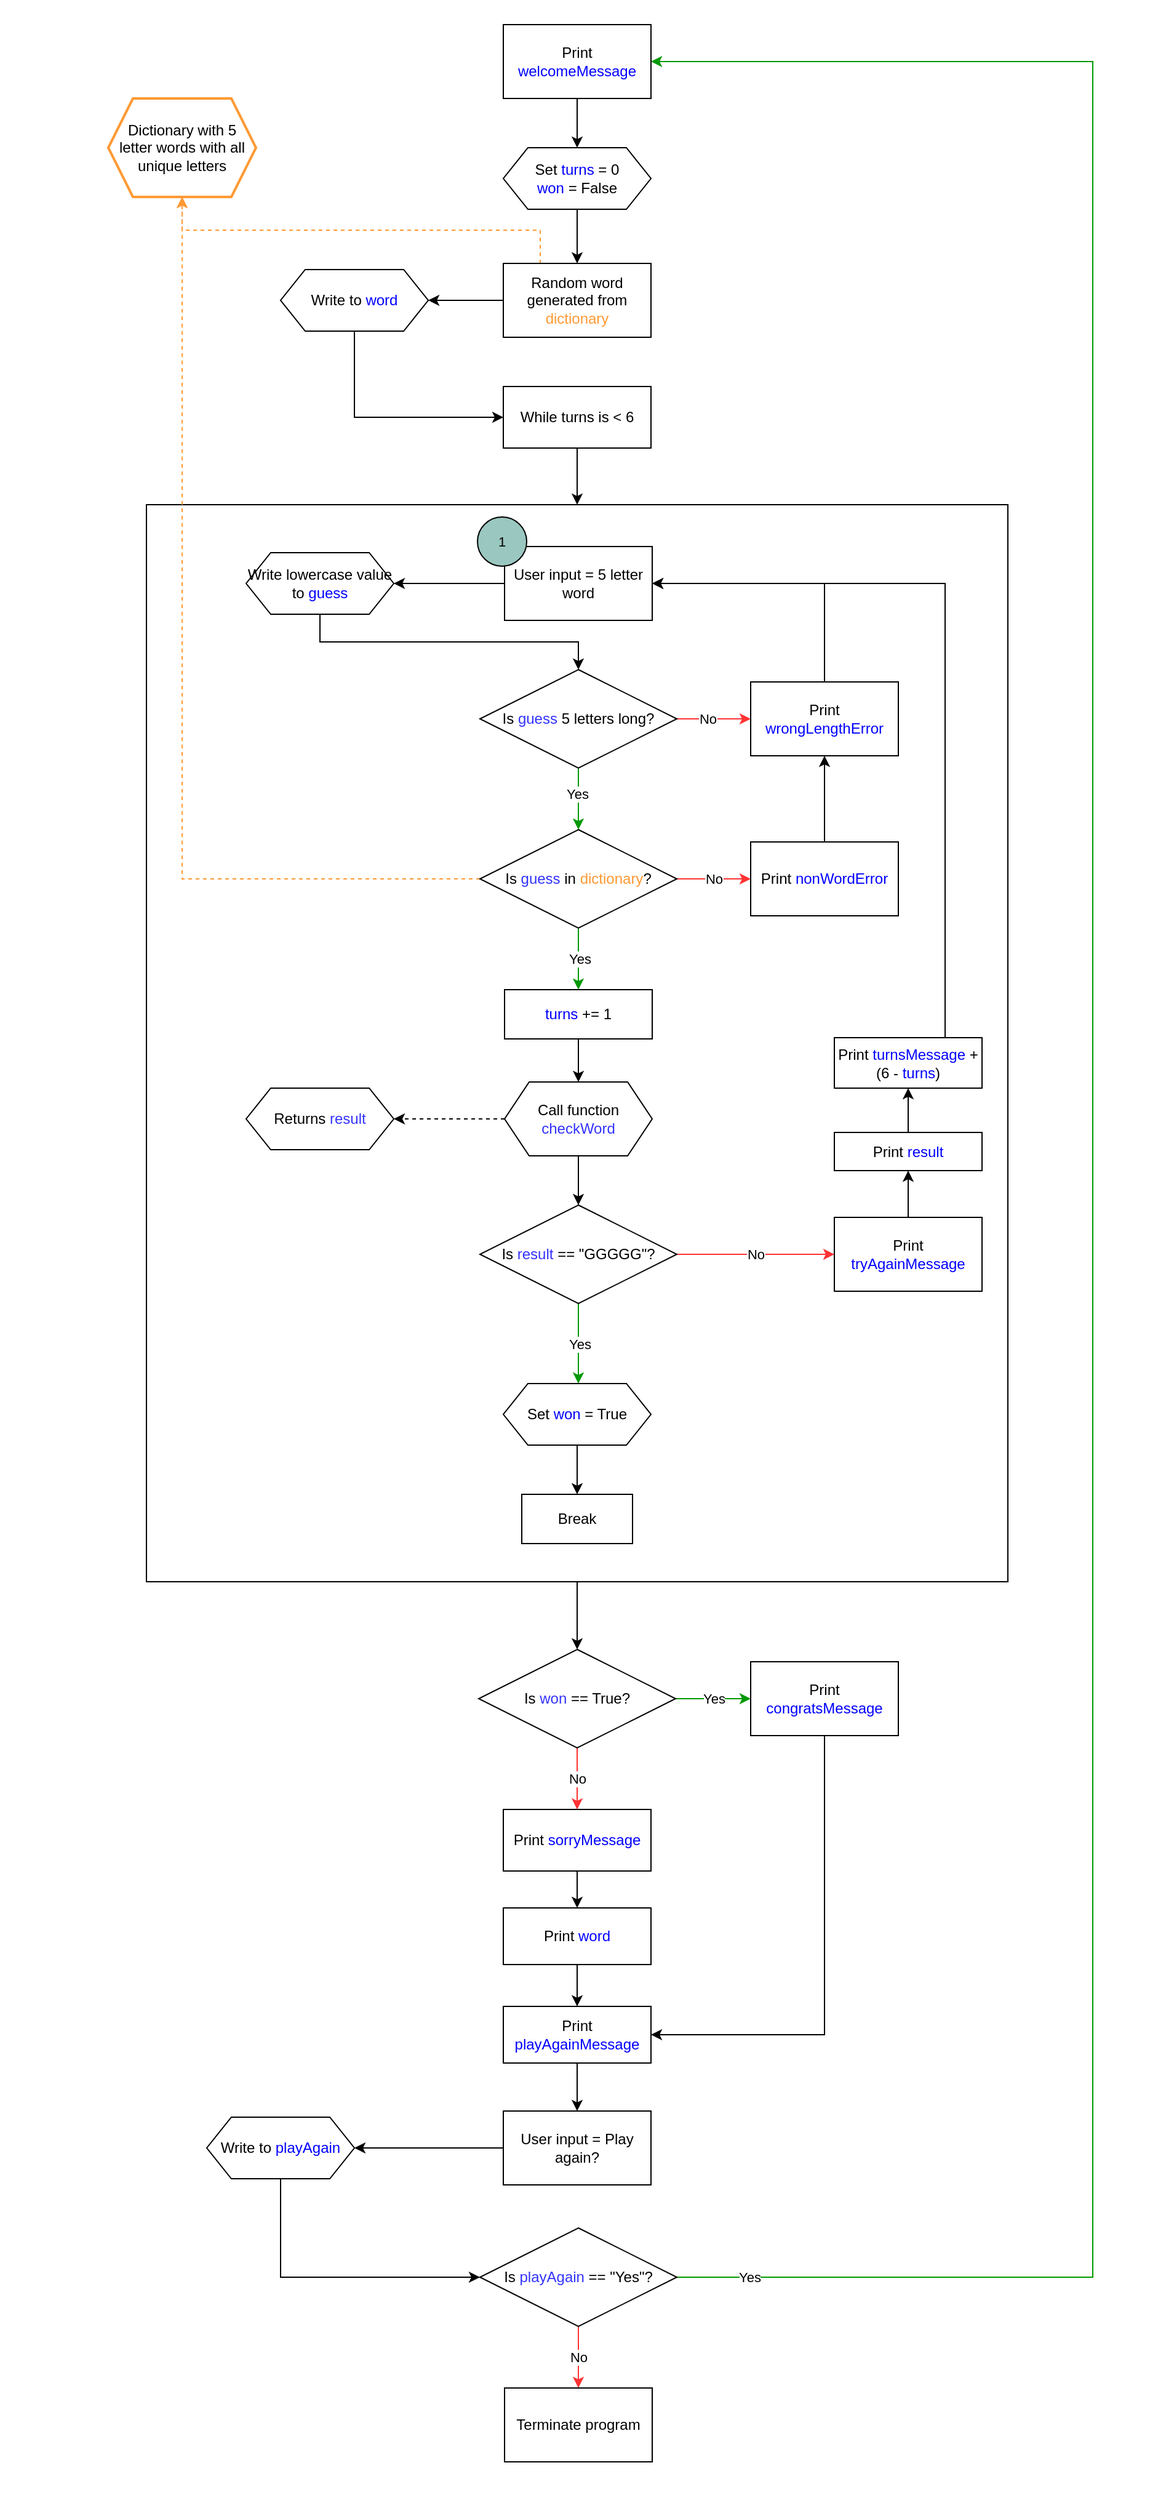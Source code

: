 <mxfile version="16.3.0" type="github" pages="2">
  <diagram id="C5RBs43oDa-KdzZeNtuy" name="Main">
    <mxGraphModel dx="823" dy="440" grid="1" gridSize="10" guides="1" tooltips="1" connect="1" arrows="1" fold="1" page="1" pageScale="1" pageWidth="827" pageHeight="1169" background="none" math="0" shadow="0">
      <root>
        <mxCell id="WIyWlLk6GJQsqaUBKTNV-0" />
        <mxCell id="WIyWlLk6GJQsqaUBKTNV-1" parent="WIyWlLk6GJQsqaUBKTNV-0" />
        <mxCell id="ahTVrKY4OxH8Qbv4YgFF-9" value="" style="rounded=0;whiteSpace=wrap;html=1;fontColor=#FF9933;strokeColor=none;strokeWidth=2;fillColor=#FFFFFF;" vertex="1" parent="WIyWlLk6GJQsqaUBKTNV-1">
          <mxGeometry x="352" y="230" width="940" height="2030" as="geometry" />
        </mxCell>
        <mxCell id="ut85I6vfH1yPG01MacOs-11" style="edgeStyle=orthogonalEdgeStyle;rounded=0;orthogonalLoop=1;jettySize=auto;html=1;exitX=0.5;exitY=1;exitDx=0;exitDy=0;fontColor=#0000FF;strokeColor=#000000;strokeWidth=1;" edge="1" parent="WIyWlLk6GJQsqaUBKTNV-1" source="8LhsREWto3LgaLr0gxnb-7" target="ut85I6vfH1yPG01MacOs-9">
          <mxGeometry relative="1" as="geometry" />
        </mxCell>
        <mxCell id="8LhsREWto3LgaLr0gxnb-7" value="" style="rounded=0;whiteSpace=wrap;html=1;fontColor=#000000;fillColor=none;" vertex="1" parent="WIyWlLk6GJQsqaUBKTNV-1">
          <mxGeometry x="471" y="640" width="700" height="875" as="geometry" />
        </mxCell>
        <mxCell id="yczj4oIZVdHuoJl3fXfq-1" value="Dictionary with 5 letter words with all unique letters" style="shape=hexagon;perimeter=hexagonPerimeter2;whiteSpace=wrap;html=1;fixedSize=1;strokeColor=#FF9933;strokeWidth=2;" parent="WIyWlLk6GJQsqaUBKTNV-1" vertex="1">
          <mxGeometry x="440" y="310" width="120" height="80" as="geometry" />
        </mxCell>
        <mxCell id="ahTVrKY4OxH8Qbv4YgFF-2" value="" style="edgeStyle=orthogonalEdgeStyle;rounded=0;orthogonalLoop=1;jettySize=auto;html=1;fontColor=#000000;" edge="1" parent="WIyWlLk6GJQsqaUBKTNV-1" source="yczj4oIZVdHuoJl3fXfq-3" target="ahTVrKY4OxH8Qbv4YgFF-1">
          <mxGeometry relative="1" as="geometry" />
        </mxCell>
        <mxCell id="ut85I6vfH1yPG01MacOs-1" style="edgeStyle=orthogonalEdgeStyle;rounded=0;orthogonalLoop=1;jettySize=auto;html=1;exitX=0.25;exitY=0;exitDx=0;exitDy=0;fontColor=#000000;strokeColor=#FF9933;strokeWidth=1;dashed=1;" edge="1" parent="WIyWlLk6GJQsqaUBKTNV-1" source="yczj4oIZVdHuoJl3fXfq-3" target="yczj4oIZVdHuoJl3fXfq-1">
          <mxGeometry relative="1" as="geometry" />
        </mxCell>
        <mxCell id="yczj4oIZVdHuoJl3fXfq-3" value="Random word generated from &lt;font color=&quot;#ff9933&quot;&gt;dictionary&lt;/font&gt;" style="rounded=0;whiteSpace=wrap;html=1;" parent="WIyWlLk6GJQsqaUBKTNV-1" vertex="1">
          <mxGeometry x="761" y="444" width="120" height="60" as="geometry" />
        </mxCell>
        <mxCell id="yczj4oIZVdHuoJl3fXfq-18" value="" style="edgeStyle=orthogonalEdgeStyle;rounded=0;orthogonalLoop=1;jettySize=auto;html=1;fontColor=#000000;" parent="WIyWlLk6GJQsqaUBKTNV-1" source="yczj4oIZVdHuoJl3fXfq-9" target="yczj4oIZVdHuoJl3fXfq-10" edge="1">
          <mxGeometry relative="1" as="geometry" />
        </mxCell>
        <mxCell id="yczj4oIZVdHuoJl3fXfq-9" value="User input = 5 letter word" style="rounded=0;whiteSpace=wrap;html=1;" parent="WIyWlLk6GJQsqaUBKTNV-1" vertex="1">
          <mxGeometry x="762" y="674" width="120" height="60" as="geometry" />
        </mxCell>
        <mxCell id="_0Dwl0XSmngOTE23tJdI-12" style="edgeStyle=orthogonalEdgeStyle;rounded=0;orthogonalLoop=1;jettySize=auto;html=1;exitX=0.5;exitY=1;exitDx=0;exitDy=0;fontColor=#000000;" edge="1" parent="WIyWlLk6GJQsqaUBKTNV-1" source="yczj4oIZVdHuoJl3fXfq-10" target="yczj4oIZVdHuoJl3fXfq-15">
          <mxGeometry relative="1" as="geometry" />
        </mxCell>
        <mxCell id="yczj4oIZVdHuoJl3fXfq-10" value="Write lowercase value to &lt;font color=&quot;#0000ff&quot;&gt;guess&lt;/font&gt;" style="shape=hexagon;perimeter=hexagonPerimeter2;whiteSpace=wrap;html=1;fixedSize=1;" parent="WIyWlLk6GJQsqaUBKTNV-1" vertex="1">
          <mxGeometry x="552" y="679" width="120" height="50" as="geometry" />
        </mxCell>
        <mxCell id="yczj4oIZVdHuoJl3fXfq-20" value="" style="edgeStyle=orthogonalEdgeStyle;rounded=0;orthogonalLoop=1;jettySize=auto;html=1;fontColor=#000000;strokeColor=#FF3333;" parent="WIyWlLk6GJQsqaUBKTNV-1" source="yczj4oIZVdHuoJl3fXfq-15" target="yczj4oIZVdHuoJl3fXfq-17" edge="1">
          <mxGeometry relative="1" as="geometry" />
        </mxCell>
        <mxCell id="yczj4oIZVdHuoJl3fXfq-21" value="No" style="edgeLabel;html=1;align=center;verticalAlign=middle;resizable=0;points=[];fontColor=#000000;" parent="yczj4oIZVdHuoJl3fXfq-20" vertex="1" connectable="0">
          <mxGeometry x="-0.168" relative="1" as="geometry">
            <mxPoint as="offset" />
          </mxGeometry>
        </mxCell>
        <mxCell id="yczj4oIZVdHuoJl3fXfq-26" value="" style="edgeStyle=orthogonalEdgeStyle;rounded=0;orthogonalLoop=1;jettySize=auto;html=1;fontColor=#000000;strokeColor=#009900;" parent="WIyWlLk6GJQsqaUBKTNV-1" source="yczj4oIZVdHuoJl3fXfq-15" edge="1">
          <mxGeometry relative="1" as="geometry">
            <mxPoint x="822" y="904" as="targetPoint" />
          </mxGeometry>
        </mxCell>
        <mxCell id="yczj4oIZVdHuoJl3fXfq-27" value="Yes" style="edgeLabel;html=1;align=center;verticalAlign=middle;resizable=0;points=[];fontColor=#000000;" parent="yczj4oIZVdHuoJl3fXfq-26" vertex="1" connectable="0">
          <mxGeometry x="-0.179" y="-1" relative="1" as="geometry">
            <mxPoint as="offset" />
          </mxGeometry>
        </mxCell>
        <mxCell id="yczj4oIZVdHuoJl3fXfq-15" value="&lt;font color=&quot;#000000&quot;&gt;Is &lt;/font&gt;&lt;font color=&quot;#3333ff&quot;&gt;guess&lt;/font&gt;&lt;font color=&quot;#000000&quot;&gt; 5 letters long?&lt;/font&gt;" style="rhombus;whiteSpace=wrap;html=1;fontColor=#0000FF;" parent="WIyWlLk6GJQsqaUBKTNV-1" vertex="1">
          <mxGeometry x="742" y="774" width="160" height="80" as="geometry" />
        </mxCell>
        <mxCell id="yczj4oIZVdHuoJl3fXfq-19" style="edgeStyle=orthogonalEdgeStyle;rounded=0;orthogonalLoop=1;jettySize=auto;html=1;exitX=0.5;exitY=0;exitDx=0;exitDy=0;entryX=1;entryY=0.5;entryDx=0;entryDy=0;fontColor=#000000;" parent="WIyWlLk6GJQsqaUBKTNV-1" source="yczj4oIZVdHuoJl3fXfq-17" target="yczj4oIZVdHuoJl3fXfq-9" edge="1">
          <mxGeometry relative="1" as="geometry" />
        </mxCell>
        <mxCell id="yczj4oIZVdHuoJl3fXfq-17" value="Print &lt;font color=&quot;#0000ff&quot;&gt;wrongLengthError&lt;/font&gt;" style="rounded=0;whiteSpace=wrap;html=1;fontColor=#000000;" parent="WIyWlLk6GJQsqaUBKTNV-1" vertex="1">
          <mxGeometry x="962" y="784" width="120" height="60" as="geometry" />
        </mxCell>
        <mxCell id="yczj4oIZVdHuoJl3fXfq-31" value="No" style="edgeStyle=orthogonalEdgeStyle;rounded=0;orthogonalLoop=1;jettySize=auto;html=1;fontColor=#000000;strokeColor=#FF3333;" parent="WIyWlLk6GJQsqaUBKTNV-1" source="yczj4oIZVdHuoJl3fXfq-28" target="yczj4oIZVdHuoJl3fXfq-30" edge="1">
          <mxGeometry relative="1" as="geometry" />
        </mxCell>
        <mxCell id="yczj4oIZVdHuoJl3fXfq-34" value="&lt;font color=&quot;#000000&quot;&gt;Yes&lt;/font&gt;" style="edgeStyle=orthogonalEdgeStyle;rounded=0;orthogonalLoop=1;jettySize=auto;html=1;fontColor=#0000FF;strokeColor=#009900;" parent="WIyWlLk6GJQsqaUBKTNV-1" source="yczj4oIZVdHuoJl3fXfq-28" edge="1">
          <mxGeometry relative="1" as="geometry">
            <mxPoint x="822" y="1034" as="targetPoint" />
          </mxGeometry>
        </mxCell>
        <mxCell id="ut85I6vfH1yPG01MacOs-3" style="edgeStyle=orthogonalEdgeStyle;rounded=0;orthogonalLoop=1;jettySize=auto;html=1;exitX=0;exitY=0.5;exitDx=0;exitDy=0;entryX=0.5;entryY=1;entryDx=0;entryDy=0;fontColor=#000000;strokeColor=#FF9933;strokeWidth=1;dashed=1;" edge="1" parent="WIyWlLk6GJQsqaUBKTNV-1" source="yczj4oIZVdHuoJl3fXfq-28" target="yczj4oIZVdHuoJl3fXfq-1">
          <mxGeometry relative="1" as="geometry" />
        </mxCell>
        <mxCell id="yczj4oIZVdHuoJl3fXfq-28" value="&lt;font color=&quot;#000000&quot;&gt;Is &lt;/font&gt;&lt;font color=&quot;#3333ff&quot;&gt;guess &lt;/font&gt;&lt;font color=&quot;#000000&quot;&gt;in &lt;/font&gt;&lt;font color=&quot;#ff9933&quot;&gt;dictionary&lt;/font&gt;&lt;font color=&quot;#000000&quot;&gt;?&lt;/font&gt;" style="rhombus;whiteSpace=wrap;html=1;fontColor=#0000FF;" parent="WIyWlLk6GJQsqaUBKTNV-1" vertex="1">
          <mxGeometry x="742" y="904" width="160" height="80" as="geometry" />
        </mxCell>
        <mxCell id="yczj4oIZVdHuoJl3fXfq-32" value="" style="edgeStyle=orthogonalEdgeStyle;rounded=0;orthogonalLoop=1;jettySize=auto;html=1;fontColor=#000000;" parent="WIyWlLk6GJQsqaUBKTNV-1" source="yczj4oIZVdHuoJl3fXfq-30" target="yczj4oIZVdHuoJl3fXfq-17" edge="1">
          <mxGeometry relative="1" as="geometry" />
        </mxCell>
        <mxCell id="yczj4oIZVdHuoJl3fXfq-30" value="Print &lt;font color=&quot;#0000ff&quot;&gt;nonWordError&lt;/font&gt;" style="rounded=0;whiteSpace=wrap;html=1;fontColor=#000000;" parent="WIyWlLk6GJQsqaUBKTNV-1" vertex="1">
          <mxGeometry x="962" y="914" width="120" height="60" as="geometry" />
        </mxCell>
        <mxCell id="r69fvP_BgQiZyjyY0gUg-0" value="" style="edgeStyle=orthogonalEdgeStyle;rounded=0;orthogonalLoop=1;jettySize=auto;html=1;fontColor=#000000;dashed=1;" parent="WIyWlLk6GJQsqaUBKTNV-1" source="_sMpOQv40MY_sZCRPnWe-2" target="_sMpOQv40MY_sZCRPnWe-3" edge="1">
          <mxGeometry relative="1" as="geometry" />
        </mxCell>
        <mxCell id="vM7ZjPHCZNtb4QIX23tZ-1" value="" style="edgeStyle=orthogonalEdgeStyle;rounded=0;orthogonalLoop=1;jettySize=auto;html=1;fontColor=#0000FF;" parent="WIyWlLk6GJQsqaUBKTNV-1" source="_sMpOQv40MY_sZCRPnWe-2" target="vM7ZjPHCZNtb4QIX23tZ-0" edge="1">
          <mxGeometry relative="1" as="geometry" />
        </mxCell>
        <mxCell id="_sMpOQv40MY_sZCRPnWe-2" value="Call function &lt;font color=&quot;#3333ff&quot;&gt;checkWord&lt;/font&gt;" style="shape=hexagon;perimeter=hexagonPerimeter2;whiteSpace=wrap;html=1;fixedSize=1;fontColor=#000000;" parent="WIyWlLk6GJQsqaUBKTNV-1" vertex="1">
          <mxGeometry x="762" y="1109" width="120" height="60" as="geometry" />
        </mxCell>
        <mxCell id="_sMpOQv40MY_sZCRPnWe-3" value="&lt;font color=&quot;#000000&quot;&gt;Returns &lt;/font&gt;result" style="shape=hexagon;perimeter=hexagonPerimeter2;whiteSpace=wrap;html=1;fixedSize=1;fontColor=#3333FF;" parent="WIyWlLk6GJQsqaUBKTNV-1" vertex="1">
          <mxGeometry x="552" y="1114" width="120" height="50" as="geometry" />
        </mxCell>
        <mxCell id="_0Dwl0XSmngOTE23tJdI-7" value="Yes" style="edgeStyle=orthogonalEdgeStyle;rounded=0;orthogonalLoop=1;jettySize=auto;html=1;fontColor=#000000;strokeColor=#009900;" edge="1" parent="WIyWlLk6GJQsqaUBKTNV-1" source="vM7ZjPHCZNtb4QIX23tZ-0">
          <mxGeometry relative="1" as="geometry">
            <mxPoint x="822" y="1354" as="targetPoint" />
          </mxGeometry>
        </mxCell>
        <mxCell id="ut85I6vfH1yPG01MacOs-27" value="No" style="edgeStyle=orthogonalEdgeStyle;rounded=0;orthogonalLoop=1;jettySize=auto;html=1;exitX=1;exitY=0.5;exitDx=0;exitDy=0;fontColor=#000000;strokeColor=#FF3333;strokeWidth=1;entryX=0;entryY=0.5;entryDx=0;entryDy=0;" edge="1" parent="WIyWlLk6GJQsqaUBKTNV-1" source="vM7ZjPHCZNtb4QIX23tZ-0" target="ut85I6vfH1yPG01MacOs-5">
          <mxGeometry relative="1" as="geometry">
            <mxPoint x="1030" y="1249" as="targetPoint" />
          </mxGeometry>
        </mxCell>
        <mxCell id="vM7ZjPHCZNtb4QIX23tZ-0" value="&lt;font color=&quot;#000000&quot;&gt;Is &lt;/font&gt;&lt;font color=&quot;#3333ff&quot;&gt;result&lt;/font&gt;&lt;font color=&quot;#000000&quot;&gt;&amp;nbsp;== &quot;GGGGG&quot;?&lt;/font&gt;" style="rhombus;whiteSpace=wrap;html=1;fontColor=#0000FF;" parent="WIyWlLk6GJQsqaUBKTNV-1" vertex="1">
          <mxGeometry x="742" y="1209" width="160" height="80" as="geometry" />
        </mxCell>
        <mxCell id="8LhsREWto3LgaLr0gxnb-9" value="" style="edgeStyle=orthogonalEdgeStyle;rounded=0;orthogonalLoop=1;jettySize=auto;html=1;fontColor=#000000;" edge="1" parent="WIyWlLk6GJQsqaUBKTNV-1" source="3kWYzA4OK-YCjC7SxeL--0" target="yczj4oIZVdHuoJl3fXfq-3">
          <mxGeometry relative="1" as="geometry" />
        </mxCell>
        <mxCell id="3kWYzA4OK-YCjC7SxeL--0" value="Set &lt;font color=&quot;#0000ff&quot;&gt;turns &lt;/font&gt;= 0&lt;br&gt;&lt;span style=&quot;color: rgb(0 , 0 , 255)&quot;&gt;won&amp;nbsp;&lt;/span&gt;= False" style="shape=hexagon;perimeter=hexagonPerimeter2;whiteSpace=wrap;html=1;fixedSize=1;" vertex="1" parent="WIyWlLk6GJQsqaUBKTNV-1">
          <mxGeometry x="761" y="350" width="120" height="50" as="geometry" />
        </mxCell>
        <mxCell id="_0Dwl0XSmngOTE23tJdI-3" style="edgeStyle=orthogonalEdgeStyle;rounded=0;orthogonalLoop=1;jettySize=auto;html=1;exitX=0.5;exitY=1;exitDx=0;exitDy=0;entryX=0.5;entryY=0;entryDx=0;entryDy=0;fontColor=#000000;" edge="1" parent="WIyWlLk6GJQsqaUBKTNV-1" source="_0Dwl0XSmngOTE23tJdI-2" target="_sMpOQv40MY_sZCRPnWe-2">
          <mxGeometry relative="1" as="geometry" />
        </mxCell>
        <mxCell id="_0Dwl0XSmngOTE23tJdI-2" value="turns &lt;font color=&quot;#000000&quot;&gt;+= 1&lt;/font&gt;" style="rounded=0;whiteSpace=wrap;html=1;fontColor=#0000FF;" vertex="1" parent="WIyWlLk6GJQsqaUBKTNV-1">
          <mxGeometry x="762" y="1034" width="120" height="40" as="geometry" />
        </mxCell>
        <mxCell id="ahTVrKY4OxH8Qbv4YgFF-6" value="" style="edgeStyle=orthogonalEdgeStyle;rounded=0;orthogonalLoop=1;jettySize=auto;html=1;fontColor=#000000;" edge="1" parent="WIyWlLk6GJQsqaUBKTNV-1" source="_0Dwl0XSmngOTE23tJdI-4" target="_0Dwl0XSmngOTE23tJdI-5">
          <mxGeometry relative="1" as="geometry" />
        </mxCell>
        <mxCell id="_0Dwl0XSmngOTE23tJdI-4" value="&lt;font color=&quot;#000000&quot;&gt;User input = Play again?&lt;/font&gt;" style="rounded=0;whiteSpace=wrap;html=1;fontColor=#0000FF;" vertex="1" parent="WIyWlLk6GJQsqaUBKTNV-1">
          <mxGeometry x="761" y="1945" width="120" height="60" as="geometry" />
        </mxCell>
        <mxCell id="_0Dwl0XSmngOTE23tJdI-15" style="edgeStyle=orthogonalEdgeStyle;rounded=0;orthogonalLoop=1;jettySize=auto;html=1;exitX=0.5;exitY=1;exitDx=0;exitDy=0;entryX=0;entryY=0.5;entryDx=0;entryDy=0;fontColor=#000000;" edge="1" parent="WIyWlLk6GJQsqaUBKTNV-1" source="_0Dwl0XSmngOTE23tJdI-5" target="_0Dwl0XSmngOTE23tJdI-8">
          <mxGeometry relative="1" as="geometry" />
        </mxCell>
        <mxCell id="_0Dwl0XSmngOTE23tJdI-5" value="Write to &lt;font color=&quot;#0000ff&quot;&gt;playAgain&lt;/font&gt;" style="shape=hexagon;perimeter=hexagonPerimeter2;whiteSpace=wrap;html=1;fixedSize=1;" vertex="1" parent="WIyWlLk6GJQsqaUBKTNV-1">
          <mxGeometry x="520" y="1950" width="120" height="50" as="geometry" />
        </mxCell>
        <mxCell id="_0Dwl0XSmngOTE23tJdI-14" value="No" style="edgeStyle=orthogonalEdgeStyle;rounded=0;orthogonalLoop=1;jettySize=auto;html=1;fontColor=#000000;strokeColor=#FF3333;" edge="1" parent="WIyWlLk6GJQsqaUBKTNV-1" source="_0Dwl0XSmngOTE23tJdI-8" target="_0Dwl0XSmngOTE23tJdI-11">
          <mxGeometry relative="1" as="geometry" />
        </mxCell>
        <mxCell id="ahTVrKY4OxH8Qbv4YgFF-7" value="Yes" style="edgeStyle=orthogonalEdgeStyle;rounded=0;orthogonalLoop=1;jettySize=auto;html=1;exitX=1;exitY=0.5;exitDx=0;exitDy=0;fontColor=#000000;entryX=1;entryY=0.5;entryDx=0;entryDy=0;strokeColor=#009900;" edge="1" parent="WIyWlLk6GJQsqaUBKTNV-1" source="_0Dwl0XSmngOTE23tJdI-8" target="ut85I6vfH1yPG01MacOs-0">
          <mxGeometry x="-0.954" relative="1" as="geometry">
            <mxPoint x="1932.222" y="434" as="targetPoint" />
            <Array as="points">
              <mxPoint x="1240" y="2080" />
              <mxPoint x="1240" y="280" />
            </Array>
            <mxPoint x="1" as="offset" />
          </mxGeometry>
        </mxCell>
        <mxCell id="_0Dwl0XSmngOTE23tJdI-8" value="&lt;font color=&quot;#000000&quot;&gt;Is &lt;/font&gt;&lt;font color=&quot;#3333ff&quot;&gt;playAgain&amp;nbsp;&lt;/font&gt;&lt;font color=&quot;#000000&quot;&gt;== &quot;Yes&quot;?&lt;/font&gt;" style="rhombus;whiteSpace=wrap;html=1;fontColor=#0000FF;" vertex="1" parent="WIyWlLk6GJQsqaUBKTNV-1">
          <mxGeometry x="742" y="2040" width="160" height="80" as="geometry" />
        </mxCell>
        <mxCell id="_0Dwl0XSmngOTE23tJdI-11" value="Terminate program" style="rounded=0;whiteSpace=wrap;html=1;fontColor=#000000;" vertex="1" parent="WIyWlLk6GJQsqaUBKTNV-1">
          <mxGeometry x="762" y="2170" width="120" height="60" as="geometry" />
        </mxCell>
        <mxCell id="8LhsREWto3LgaLr0gxnb-13" style="edgeStyle=orthogonalEdgeStyle;rounded=0;orthogonalLoop=1;jettySize=auto;html=1;exitX=0.5;exitY=1;exitDx=0;exitDy=0;entryX=0.5;entryY=0;entryDx=0;entryDy=0;fontColor=#000000;" edge="1" parent="WIyWlLk6GJQsqaUBKTNV-1" source="8LhsREWto3LgaLr0gxnb-0" target="8LhsREWto3LgaLr0gxnb-7">
          <mxGeometry relative="1" as="geometry" />
        </mxCell>
        <mxCell id="8LhsREWto3LgaLr0gxnb-0" value="&lt;font color=&quot;#000000&quot;&gt;While turns is &amp;lt; 6&lt;/font&gt;" style="rounded=0;whiteSpace=wrap;html=1;fontColor=#0000FF;fillColor=none;" vertex="1" parent="WIyWlLk6GJQsqaUBKTNV-1">
          <mxGeometry x="761" y="544" width="120" height="50" as="geometry" />
        </mxCell>
        <mxCell id="8LhsREWto3LgaLr0gxnb-6" value="" style="edgeStyle=orthogonalEdgeStyle;rounded=0;orthogonalLoop=1;jettySize=auto;html=1;fontColor=#000000;" edge="1" parent="WIyWlLk6GJQsqaUBKTNV-1" source="8LhsREWto3LgaLr0gxnb-4" target="8LhsREWto3LgaLr0gxnb-5">
          <mxGeometry relative="1" as="geometry" />
        </mxCell>
        <mxCell id="8LhsREWto3LgaLr0gxnb-4" value="Set &lt;font color=&quot;#0000ff&quot;&gt;won &lt;/font&gt;= True" style="shape=hexagon;perimeter=hexagonPerimeter2;whiteSpace=wrap;html=1;fixedSize=1;fontColor=#000000;fillColor=none;" vertex="1" parent="WIyWlLk6GJQsqaUBKTNV-1">
          <mxGeometry x="761" y="1354" width="120" height="50" as="geometry" />
        </mxCell>
        <mxCell id="8LhsREWto3LgaLr0gxnb-5" value="&lt;font color=&quot;#000000&quot;&gt;Break&lt;/font&gt;" style="rounded=0;whiteSpace=wrap;html=1;fontColor=#0000FF;fillColor=none;" vertex="1" parent="WIyWlLk6GJQsqaUBKTNV-1">
          <mxGeometry x="776" y="1444" width="90" height="40" as="geometry" />
        </mxCell>
        <mxCell id="ahTVrKY4OxH8Qbv4YgFF-3" style="edgeStyle=orthogonalEdgeStyle;rounded=0;orthogonalLoop=1;jettySize=auto;html=1;exitX=0.5;exitY=1;exitDx=0;exitDy=0;entryX=0;entryY=0.5;entryDx=0;entryDy=0;fontColor=#000000;" edge="1" parent="WIyWlLk6GJQsqaUBKTNV-1" source="ahTVrKY4OxH8Qbv4YgFF-1" target="8LhsREWto3LgaLr0gxnb-0">
          <mxGeometry relative="1" as="geometry" />
        </mxCell>
        <mxCell id="ahTVrKY4OxH8Qbv4YgFF-1" value="Write to &lt;font color=&quot;#0000ff&quot;&gt;word&lt;/font&gt;" style="shape=hexagon;perimeter=hexagonPerimeter2;whiteSpace=wrap;html=1;fixedSize=1;" vertex="1" parent="WIyWlLk6GJQsqaUBKTNV-1">
          <mxGeometry x="580" y="449" width="120" height="50" as="geometry" />
        </mxCell>
        <mxCell id="ut85I6vfH1yPG01MacOs-2" value="" style="edgeStyle=orthogonalEdgeStyle;rounded=0;orthogonalLoop=1;jettySize=auto;html=1;fontColor=#000000;strokeColor=#000000;strokeWidth=1;" edge="1" parent="WIyWlLk6GJQsqaUBKTNV-1" source="ut85I6vfH1yPG01MacOs-0" target="3kWYzA4OK-YCjC7SxeL--0">
          <mxGeometry relative="1" as="geometry" />
        </mxCell>
        <mxCell id="ut85I6vfH1yPG01MacOs-0" value="&lt;font color=&quot;#000000&quot;&gt;Print &lt;/font&gt;&lt;font color=&quot;#0000ff&quot;&gt;welcomeMessage&lt;/font&gt;" style="rounded=0;whiteSpace=wrap;html=1;fontColor=#FF9933;strokeColor=#000000;strokeWidth=1;fillColor=#FFFFFF;" vertex="1" parent="WIyWlLk6GJQsqaUBKTNV-1">
          <mxGeometry x="761" y="250" width="120" height="60" as="geometry" />
        </mxCell>
        <mxCell id="ut85I6vfH1yPG01MacOs-8" style="edgeStyle=orthogonalEdgeStyle;rounded=0;orthogonalLoop=1;jettySize=auto;html=1;exitX=0.75;exitY=0;exitDx=0;exitDy=0;entryX=1;entryY=0.5;entryDx=0;entryDy=0;fontColor=#000000;strokeColor=default;strokeWidth=1;startArrow=none;" edge="1" parent="WIyWlLk6GJQsqaUBKTNV-1" source="h0nOc3Egt56n-yx-S1WA-1" target="yczj4oIZVdHuoJl3fXfq-9">
          <mxGeometry relative="1" as="geometry" />
        </mxCell>
        <mxCell id="ut85I6vfH1yPG01MacOs-31" value="" style="edgeStyle=orthogonalEdgeStyle;rounded=0;orthogonalLoop=1;jettySize=auto;html=1;fontColor=#000000;strokeColor=#000000;strokeWidth=1;" edge="1" parent="WIyWlLk6GJQsqaUBKTNV-1" source="ut85I6vfH1yPG01MacOs-5" target="ut85I6vfH1yPG01MacOs-29">
          <mxGeometry relative="1" as="geometry" />
        </mxCell>
        <mxCell id="ut85I6vfH1yPG01MacOs-5" value="&lt;font color=&quot;#000000&quot;&gt;Print &lt;/font&gt;tryAgainMessage" style="rounded=0;whiteSpace=wrap;html=1;fontColor=#0000FF;strokeColor=#000000;strokeWidth=1;fillColor=#FFFFFF;" vertex="1" parent="WIyWlLk6GJQsqaUBKTNV-1">
          <mxGeometry x="1030" y="1219" width="120" height="60" as="geometry" />
        </mxCell>
        <mxCell id="ut85I6vfH1yPG01MacOs-13" value="&lt;font color=&quot;#000000&quot;&gt;Yes&lt;/font&gt;" style="edgeStyle=orthogonalEdgeStyle;rounded=0;orthogonalLoop=1;jettySize=auto;html=1;fontColor=#0000FF;strokeColor=#009900;strokeWidth=1;" edge="1" parent="WIyWlLk6GJQsqaUBKTNV-1" source="ut85I6vfH1yPG01MacOs-9" target="ut85I6vfH1yPG01MacOs-12">
          <mxGeometry relative="1" as="geometry" />
        </mxCell>
        <mxCell id="ut85I6vfH1yPG01MacOs-17" value="&lt;font color=&quot;#000000&quot;&gt;No&lt;/font&gt;" style="edgeStyle=orthogonalEdgeStyle;rounded=0;orthogonalLoop=1;jettySize=auto;html=1;exitX=0.5;exitY=1;exitDx=0;exitDy=0;fontColor=#0000FF;strokeColor=#FF3333;strokeWidth=1;" edge="1" parent="WIyWlLk6GJQsqaUBKTNV-1" source="ut85I6vfH1yPG01MacOs-9" target="ut85I6vfH1yPG01MacOs-14">
          <mxGeometry relative="1" as="geometry" />
        </mxCell>
        <mxCell id="ut85I6vfH1yPG01MacOs-9" value="&lt;font color=&quot;#000000&quot;&gt;Is &lt;/font&gt;&lt;font color=&quot;#3333ff&quot;&gt;won &lt;/font&gt;&lt;font color=&quot;#000000&quot;&gt;== True?&lt;/font&gt;" style="rhombus;whiteSpace=wrap;html=1;fontColor=#0000FF;" vertex="1" parent="WIyWlLk6GJQsqaUBKTNV-1">
          <mxGeometry x="741" y="1570" width="160" height="80" as="geometry" />
        </mxCell>
        <mxCell id="ut85I6vfH1yPG01MacOs-21" style="edgeStyle=orthogonalEdgeStyle;rounded=0;orthogonalLoop=1;jettySize=auto;html=1;exitX=0.5;exitY=1;exitDx=0;exitDy=0;entryX=1;entryY=0.5;entryDx=0;entryDy=0;fontColor=#000000;strokeColor=#000000;strokeWidth=1;" edge="1" parent="WIyWlLk6GJQsqaUBKTNV-1" source="ut85I6vfH1yPG01MacOs-12" target="ut85I6vfH1yPG01MacOs-19">
          <mxGeometry relative="1" as="geometry" />
        </mxCell>
        <mxCell id="ut85I6vfH1yPG01MacOs-12" value="&lt;font color=&quot;#000000&quot;&gt;Print &lt;/font&gt;congratsMessage" style="rounded=0;whiteSpace=wrap;html=1;fontColor=#0000FF;strokeColor=#000000;strokeWidth=1;fillColor=#FFFFFF;" vertex="1" parent="WIyWlLk6GJQsqaUBKTNV-1">
          <mxGeometry x="962" y="1580" width="120" height="60" as="geometry" />
        </mxCell>
        <mxCell id="ut85I6vfH1yPG01MacOs-18" style="edgeStyle=orthogonalEdgeStyle;rounded=0;orthogonalLoop=1;jettySize=auto;html=1;exitX=0.5;exitY=1;exitDx=0;exitDy=0;fontColor=#0000FF;strokeColor=#000000;strokeWidth=1;" edge="1" parent="WIyWlLk6GJQsqaUBKTNV-1" source="ut85I6vfH1yPG01MacOs-14" target="ut85I6vfH1yPG01MacOs-15">
          <mxGeometry relative="1" as="geometry" />
        </mxCell>
        <mxCell id="ut85I6vfH1yPG01MacOs-14" value="&lt;font color=&quot;#000000&quot;&gt;Print &lt;/font&gt;sorryMessage" style="rounded=0;whiteSpace=wrap;html=1;fontColor=#0000FF;strokeColor=#000000;strokeWidth=1;fillColor=#FFFFFF;" vertex="1" parent="WIyWlLk6GJQsqaUBKTNV-1">
          <mxGeometry x="761" y="1700" width="120" height="50" as="geometry" />
        </mxCell>
        <mxCell id="ut85I6vfH1yPG01MacOs-20" value="" style="edgeStyle=orthogonalEdgeStyle;rounded=0;orthogonalLoop=1;jettySize=auto;html=1;fontColor=#000000;strokeColor=#000000;strokeWidth=1;" edge="1" parent="WIyWlLk6GJQsqaUBKTNV-1" source="ut85I6vfH1yPG01MacOs-15" target="ut85I6vfH1yPG01MacOs-19">
          <mxGeometry relative="1" as="geometry" />
        </mxCell>
        <mxCell id="ut85I6vfH1yPG01MacOs-15" value="&lt;font color=&quot;#000000&quot;&gt;Print &lt;/font&gt;word" style="rounded=0;whiteSpace=wrap;html=1;fontColor=#0000FF;strokeColor=#000000;strokeWidth=1;fillColor=#FFFFFF;" vertex="1" parent="WIyWlLk6GJQsqaUBKTNV-1">
          <mxGeometry x="761" y="1780" width="120" height="46" as="geometry" />
        </mxCell>
        <mxCell id="ut85I6vfH1yPG01MacOs-23" style="edgeStyle=orthogonalEdgeStyle;rounded=0;orthogonalLoop=1;jettySize=auto;html=1;exitX=0.5;exitY=1;exitDx=0;exitDy=0;fontColor=#000000;strokeColor=#000000;strokeWidth=1;" edge="1" parent="WIyWlLk6GJQsqaUBKTNV-1" source="ut85I6vfH1yPG01MacOs-19" target="_0Dwl0XSmngOTE23tJdI-4">
          <mxGeometry relative="1" as="geometry" />
        </mxCell>
        <mxCell id="ut85I6vfH1yPG01MacOs-19" value="&lt;font color=&quot;#000000&quot;&gt;Print &lt;/font&gt;playAgainMessage" style="rounded=0;whiteSpace=wrap;html=1;fontColor=#0000FF;strokeColor=#000000;strokeWidth=1;fillColor=#FFFFFF;" vertex="1" parent="WIyWlLk6GJQsqaUBKTNV-1">
          <mxGeometry x="761" y="1860" width="120" height="46" as="geometry" />
        </mxCell>
        <mxCell id="h0nOc3Egt56n-yx-S1WA-3" style="edgeStyle=orthogonalEdgeStyle;rounded=0;orthogonalLoop=1;jettySize=auto;html=1;exitX=0.5;exitY=0;exitDx=0;exitDy=0;entryX=0.5;entryY=1;entryDx=0;entryDy=0;fontSize=11;fontColor=#000000;strokeColor=#000000;strokeWidth=1;" edge="1" parent="WIyWlLk6GJQsqaUBKTNV-1" source="ut85I6vfH1yPG01MacOs-29" target="h0nOc3Egt56n-yx-S1WA-1">
          <mxGeometry relative="1" as="geometry" />
        </mxCell>
        <mxCell id="ut85I6vfH1yPG01MacOs-29" value="&lt;font color=&quot;#000000&quot;&gt;Print &lt;/font&gt;result" style="rounded=0;whiteSpace=wrap;html=1;fontColor=#0000FF;strokeColor=#000000;strokeWidth=1;fillColor=#FFFFFF;" vertex="1" parent="WIyWlLk6GJQsqaUBKTNV-1">
          <mxGeometry x="1030" y="1150" width="120" height="31" as="geometry" />
        </mxCell>
        <mxCell id="9WrSWQDWdyLYAkfCo5Vr-0" value="1" style="ellipse;whiteSpace=wrap;html=1;fontSize=11;fontColor=#000000;strokeColor=#000000;strokeWidth=1;fillColor=#9AC7BF;" vertex="1" parent="WIyWlLk6GJQsqaUBKTNV-1">
          <mxGeometry x="740" y="650" width="40" height="40" as="geometry" />
        </mxCell>
        <mxCell id="h0nOc3Egt56n-yx-S1WA-1" value="&lt;font color=&quot;#000000&quot;&gt;Print &lt;/font&gt;turnsMessage &lt;font color=&quot;#000000&quot;&gt;+ (6 - &lt;/font&gt;turns&lt;font color=&quot;#000000&quot;&gt;)&lt;/font&gt;" style="rounded=0;whiteSpace=wrap;html=1;fontColor=#0000FF;strokeColor=#000000;strokeWidth=1;fillColor=#FFFFFF;" vertex="1" parent="WIyWlLk6GJQsqaUBKTNV-1">
          <mxGeometry x="1030" y="1073" width="120" height="41" as="geometry" />
        </mxCell>
      </root>
    </mxGraphModel>
  </diagram>
  <diagram id="qFhlYbCngjARJZZOwYcz" name="checkWord">
    <mxGraphModel dx="920" dy="492" grid="1" gridSize="10" guides="1" tooltips="1" connect="1" arrows="1" fold="1" page="1" pageScale="1" pageWidth="850" pageHeight="1100" math="0" shadow="0">
      <root>
        <mxCell id="jmRNwSgweu1uni4Kwibr-0" />
        <mxCell id="jmRNwSgweu1uni4Kwibr-1" parent="jmRNwSgweu1uni4Kwibr-0" />
        <mxCell id="oditsOBBLPJxFNHM0vmo-0" value="" style="edgeStyle=orthogonalEdgeStyle;rounded=0;orthogonalLoop=1;jettySize=auto;html=1;fontSize=11;fontColor=#000000;strokeColor=#000000;strokeWidth=1;" edge="1" parent="jmRNwSgweu1uni4Kwibr-1" source="oditsOBBLPJxFNHM0vmo-1" target="oditsOBBLPJxFNHM0vmo-6">
          <mxGeometry relative="1" as="geometry" />
        </mxCell>
        <mxCell id="oditsOBBLPJxFNHM0vmo-1" value="" style="rounded=0;whiteSpace=wrap;html=1;fontSize=11;fontColor=#000000;strokeColor=#000000;strokeWidth=1;fillColor=#FFFFFF;" vertex="1" parent="jmRNwSgweu1uni4Kwibr-1">
          <mxGeometry x="107" y="220" width="690" height="510" as="geometry" />
        </mxCell>
        <mxCell id="oditsOBBLPJxFNHM0vmo-2" value="" style="edgeStyle=orthogonalEdgeStyle;rounded=0;orthogonalLoop=1;jettySize=auto;html=1;fontColor=#000000;dashed=1;" edge="1" parent="jmRNwSgweu1uni4Kwibr-1" source="oditsOBBLPJxFNHM0vmo-4" target="oditsOBBLPJxFNHM0vmo-5">
          <mxGeometry relative="1" as="geometry" />
        </mxCell>
        <mxCell id="oditsOBBLPJxFNHM0vmo-3" value="" style="edgeStyle=orthogonalEdgeStyle;rounded=0;orthogonalLoop=1;jettySize=auto;html=1;fontColor=#0000FF;" edge="1" parent="jmRNwSgweu1uni4Kwibr-1" source="oditsOBBLPJxFNHM0vmo-4" target="oditsOBBLPJxFNHM0vmo-8">
          <mxGeometry relative="1" as="geometry" />
        </mxCell>
        <mxCell id="oditsOBBLPJxFNHM0vmo-4" value="&lt;font color=&quot;#000000&quot;&gt;Set &lt;/font&gt;index &lt;font color=&quot;#000000&quot;&gt;= 0&lt;br&gt;Set &lt;/font&gt;guessResult &lt;font color=&quot;#000000&quot;&gt;= &quot;&quot;&lt;/font&gt;" style="shape=hexagon;perimeter=hexagonPerimeter2;whiteSpace=wrap;html=1;fixedSize=1;fontColor=#3333FF;" vertex="1" parent="jmRNwSgweu1uni4Kwibr-1">
          <mxGeometry x="392" y="45" width="120" height="60" as="geometry" />
        </mxCell>
        <mxCell id="oditsOBBLPJxFNHM0vmo-5" value="Parameters:&lt;br&gt;&lt;font color=&quot;#3333ff&quot;&gt;masterWord&lt;br&gt;guessWord&lt;br&gt;&lt;/font&gt;" style="shape=hexagon;perimeter=hexagonPerimeter2;whiteSpace=wrap;html=1;fixedSize=1;fontColor=#000000;" vertex="1" parent="jmRNwSgweu1uni4Kwibr-1">
          <mxGeometry x="222" y="50" width="120" height="50" as="geometry" />
        </mxCell>
        <mxCell id="oditsOBBLPJxFNHM0vmo-6" value="Return&amp;nbsp;&lt;span style=&quot;color: rgb(51 , 51 , 255)&quot;&gt;guessResult&amp;nbsp;&lt;/span&gt;" style="rounded=0;whiteSpace=wrap;html=1;fontColor=#000000;fillColor=none;" vertex="1" parent="jmRNwSgweu1uni4Kwibr-1">
          <mxGeometry x="392" y="790" width="120" height="60" as="geometry" />
        </mxCell>
        <mxCell id="oditsOBBLPJxFNHM0vmo-7" value="" style="edgeStyle=orthogonalEdgeStyle;rounded=0;orthogonalLoop=1;jettySize=auto;html=1;fontColor=#0000FF;entryX=0.5;entryY=0;entryDx=0;entryDy=0;" edge="1" parent="jmRNwSgweu1uni4Kwibr-1" source="oditsOBBLPJxFNHM0vmo-8" target="oditsOBBLPJxFNHM0vmo-1">
          <mxGeometry relative="1" as="geometry">
            <mxPoint x="452" y="220" as="targetPoint" />
          </mxGeometry>
        </mxCell>
        <mxCell id="oditsOBBLPJxFNHM0vmo-8" value="&lt;span style=&quot;color: rgb(0 , 0 , 0)&quot;&gt;For each letter in&amp;nbsp;&lt;/span&gt;&lt;font color=&quot;#0000ff&quot;&gt;guessWord&lt;/font&gt;&lt;span style=&quot;color: rgb(0 , 0 , 0)&quot;&gt;:&lt;/span&gt;" style="rounded=0;whiteSpace=wrap;html=1;fontColor=#0000FF;fillColor=none;" vertex="1" parent="jmRNwSgweu1uni4Kwibr-1">
          <mxGeometry x="392" y="135" width="120" height="50" as="geometry" />
        </mxCell>
        <mxCell id="oditsOBBLPJxFNHM0vmo-9" value="Is letter[index] in &lt;br&gt;&lt;font color=&quot;#0000ff&quot;&gt;masterWord&lt;/font&gt;?" style="rhombus;whiteSpace=wrap;html=1;fontColor=#000000;" vertex="1" parent="jmRNwSgweu1uni4Kwibr-1">
          <mxGeometry x="132" y="356" width="140" height="80" as="geometry" />
        </mxCell>
        <mxCell id="oditsOBBLPJxFNHM0vmo-10" value="&lt;span style=&quot;color: rgb(51 , 51 , 255)&quot;&gt;guessResult&amp;nbsp;&lt;/span&gt;+= &quot;R&quot;" style="rounded=0;whiteSpace=wrap;html=1;fontColor=#000000;" vertex="1" parent="jmRNwSgweu1uni4Kwibr-1">
          <mxGeometry x="361" y="366" width="120" height="60" as="geometry" />
        </mxCell>
        <mxCell id="oditsOBBLPJxFNHM0vmo-11" value="No" style="edgeStyle=orthogonalEdgeStyle;rounded=0;orthogonalLoop=1;jettySize=auto;html=1;fontColor=#000000;strokeColor=#FF3333;" edge="1" parent="jmRNwSgweu1uni4Kwibr-1" source="oditsOBBLPJxFNHM0vmo-9" target="oditsOBBLPJxFNHM0vmo-10">
          <mxGeometry relative="1" as="geometry" />
        </mxCell>
        <mxCell id="oditsOBBLPJxFNHM0vmo-12" value="Does&amp;nbsp;&lt;font color=&quot;#0000ff&quot;&gt;index&lt;/font&gt;==&amp;nbsp;&lt;br&gt;&amp;nbsp;&lt;span style=&quot;color: rgb(0 , 0 , 255)&quot;&gt;masterWord&lt;/span&gt;.find(letter)?" style="rhombus;whiteSpace=wrap;html=1;fontColor=#000000;" vertex="1" parent="jmRNwSgweu1uni4Kwibr-1">
          <mxGeometry x="117" y="496" width="170" height="94" as="geometry" />
        </mxCell>
        <mxCell id="oditsOBBLPJxFNHM0vmo-13" value="&lt;font color=&quot;#000000&quot;&gt;Yes&lt;/font&gt;" style="edgeStyle=orthogonalEdgeStyle;rounded=0;orthogonalLoop=1;jettySize=auto;html=1;fontColor=#0000FF;strokeColor=#009900;" edge="1" parent="jmRNwSgweu1uni4Kwibr-1" source="oditsOBBLPJxFNHM0vmo-9" target="oditsOBBLPJxFNHM0vmo-12">
          <mxGeometry relative="1" as="geometry">
            <mxPoint as="offset" />
          </mxGeometry>
        </mxCell>
        <mxCell id="oditsOBBLPJxFNHM0vmo-14" value="&lt;span style=&quot;color: rgb(51 , 51 , 255)&quot;&gt;guessResult&amp;nbsp;&lt;/span&gt;+= &quot;Y&quot;" style="rounded=0;whiteSpace=wrap;html=1;fontColor=#000000;" vertex="1" parent="jmRNwSgweu1uni4Kwibr-1">
          <mxGeometry x="555" y="513" width="120" height="60" as="geometry" />
        </mxCell>
        <mxCell id="oditsOBBLPJxFNHM0vmo-15" value="No" style="edgeStyle=orthogonalEdgeStyle;rounded=0;orthogonalLoop=1;jettySize=auto;html=1;fontColor=#000000;strokeColor=#FF3333;entryX=0;entryY=0.5;entryDx=0;entryDy=0;" edge="1" parent="jmRNwSgweu1uni4Kwibr-1" source="oditsOBBLPJxFNHM0vmo-12" target="oditsOBBLPJxFNHM0vmo-25">
          <mxGeometry relative="1" as="geometry" />
        </mxCell>
        <mxCell id="oditsOBBLPJxFNHM0vmo-16" value="&lt;span style=&quot;color: rgb(51 , 51 , 255)&quot;&gt;guessResult&amp;nbsp;&lt;/span&gt;+= &quot;G&quot;" style="rounded=0;whiteSpace=wrap;html=1;fontColor=#000000;" vertex="1" parent="jmRNwSgweu1uni4Kwibr-1">
          <mxGeometry x="361" y="650" width="120" height="60" as="geometry" />
        </mxCell>
        <mxCell id="oditsOBBLPJxFNHM0vmo-17" value="Yes" style="edgeStyle=orthogonalEdgeStyle;rounded=0;orthogonalLoop=1;jettySize=auto;html=1;exitX=0.5;exitY=1;exitDx=0;exitDy=0;entryX=0;entryY=0.5;entryDx=0;entryDy=0;fontColor=#000000;strokeColor=#009900;" edge="1" parent="jmRNwSgweu1uni4Kwibr-1" source="oditsOBBLPJxFNHM0vmo-12" target="oditsOBBLPJxFNHM0vmo-16">
          <mxGeometry x="0.647" relative="1" as="geometry">
            <mxPoint as="offset" />
          </mxGeometry>
        </mxCell>
        <mxCell id="oditsOBBLPJxFNHM0vmo-18" style="edgeStyle=orthogonalEdgeStyle;rounded=0;orthogonalLoop=1;jettySize=auto;html=1;exitX=0.5;exitY=0;exitDx=0;exitDy=0;entryX=0.5;entryY=0;entryDx=0;entryDy=0;fontColor=#0000FF;" edge="1" parent="jmRNwSgweu1uni4Kwibr-1" source="oditsOBBLPJxFNHM0vmo-19" target="oditsOBBLPJxFNHM0vmo-9">
          <mxGeometry relative="1" as="geometry" />
        </mxCell>
        <mxCell id="oditsOBBLPJxFNHM0vmo-19" value="&lt;font color=&quot;#0000ff&quot;&gt;index &lt;/font&gt;+= 1" style="rounded=0;whiteSpace=wrap;html=1;fontColor=#000000;" vertex="1" parent="jmRNwSgweu1uni4Kwibr-1">
          <mxGeometry x="665" y="280" width="120" height="60" as="geometry" />
        </mxCell>
        <mxCell id="oditsOBBLPJxFNHM0vmo-20" value="" style="edgeStyle=orthogonalEdgeStyle;rounded=0;orthogonalLoop=1;jettySize=auto;html=1;fontColor=#000000;" edge="1" parent="jmRNwSgweu1uni4Kwibr-1" source="oditsOBBLPJxFNHM0vmo-10" target="oditsOBBLPJxFNHM0vmo-19">
          <mxGeometry relative="1" as="geometry" />
        </mxCell>
        <mxCell id="oditsOBBLPJxFNHM0vmo-21" style="edgeStyle=orthogonalEdgeStyle;rounded=0;orthogonalLoop=1;jettySize=auto;html=1;exitX=1;exitY=0.5;exitDx=0;exitDy=0;entryX=0.5;entryY=1;entryDx=0;entryDy=0;fontColor=#000000;" edge="1" parent="jmRNwSgweu1uni4Kwibr-1" source="oditsOBBLPJxFNHM0vmo-14" target="oditsOBBLPJxFNHM0vmo-19">
          <mxGeometry relative="1" as="geometry">
            <mxPoint x="592" y="382" as="targetPoint" />
          </mxGeometry>
        </mxCell>
        <mxCell id="oditsOBBLPJxFNHM0vmo-22" style="edgeStyle=orthogonalEdgeStyle;rounded=0;orthogonalLoop=1;jettySize=auto;html=1;exitX=1;exitY=0.5;exitDx=0;exitDy=0;entryX=0.5;entryY=1;entryDx=0;entryDy=0;fontColor=#000000;" edge="1" parent="jmRNwSgweu1uni4Kwibr-1" source="oditsOBBLPJxFNHM0vmo-16" target="oditsOBBLPJxFNHM0vmo-19">
          <mxGeometry relative="1" as="geometry">
            <mxPoint x="592" y="382" as="targetPoint" />
          </mxGeometry>
        </mxCell>
        <mxCell id="oditsOBBLPJxFNHM0vmo-23" value="Yes" style="edgeStyle=orthogonalEdgeStyle;rounded=0;orthogonalLoop=1;jettySize=auto;html=1;fontSize=11;fontColor=#000000;strokeColor=#009900;strokeWidth=1;" edge="1" parent="jmRNwSgweu1uni4Kwibr-1" source="oditsOBBLPJxFNHM0vmo-25" target="oditsOBBLPJxFNHM0vmo-10">
          <mxGeometry relative="1" as="geometry" />
        </mxCell>
        <mxCell id="oditsOBBLPJxFNHM0vmo-24" value="No" style="edgeStyle=orthogonalEdgeStyle;rounded=0;orthogonalLoop=1;jettySize=auto;html=1;fontSize=11;fontColor=#000000;strokeColor=#FF3333;strokeWidth=1;" edge="1" parent="jmRNwSgweu1uni4Kwibr-1" source="oditsOBBLPJxFNHM0vmo-25" target="oditsOBBLPJxFNHM0vmo-14">
          <mxGeometry relative="1" as="geometry" />
        </mxCell>
        <mxCell id="oditsOBBLPJxFNHM0vmo-25" value="Does letter&lt;br&gt;&amp;nbsp;appear more than once in&amp;nbsp;&lt;font color=&quot;#0000ff&quot;&gt;guess?&lt;/font&gt;" style="rhombus;whiteSpace=wrap;html=1;fontColor=#000000;" vertex="1" parent="jmRNwSgweu1uni4Kwibr-1">
          <mxGeometry x="337" y="496" width="168" height="94" as="geometry" />
        </mxCell>
        <mxCell id="bA1RKkKdPXed9noFUKsT-0" value="1" style="ellipse;whiteSpace=wrap;html=1;fontSize=11;fontColor=#000000;strokeColor=#000000;strokeWidth=1;fillColor=#9AC7BF;" vertex="1" parent="jmRNwSgweu1uni4Kwibr-1">
          <mxGeometry x="117" y="340" width="40" height="40" as="geometry" />
        </mxCell>
      </root>
    </mxGraphModel>
  </diagram>
</mxfile>
